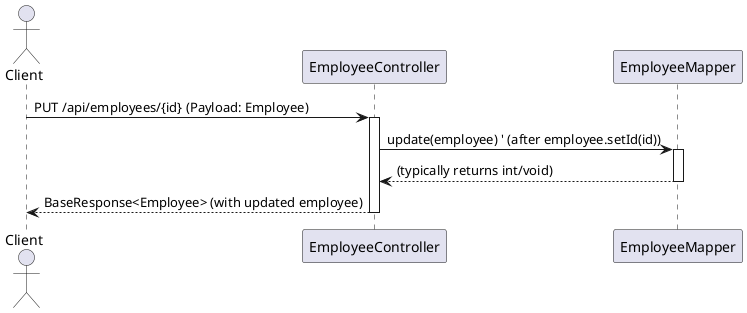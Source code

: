 @startuml
actor Client
participant EmployeeController
participant EmployeeMapper

Client -> EmployeeController: PUT /api/employees/{id} (Payload: Employee)
activate EmployeeController
EmployeeController -> EmployeeMapper: update(employee) ' (after employee.setId(id))
activate EmployeeMapper
EmployeeMapper --> EmployeeController: (typically returns int/void)
deactivate EmployeeMapper
EmployeeController --> Client: BaseResponse<Employee> (with updated employee)
deactivate EmployeeController
@enduml
